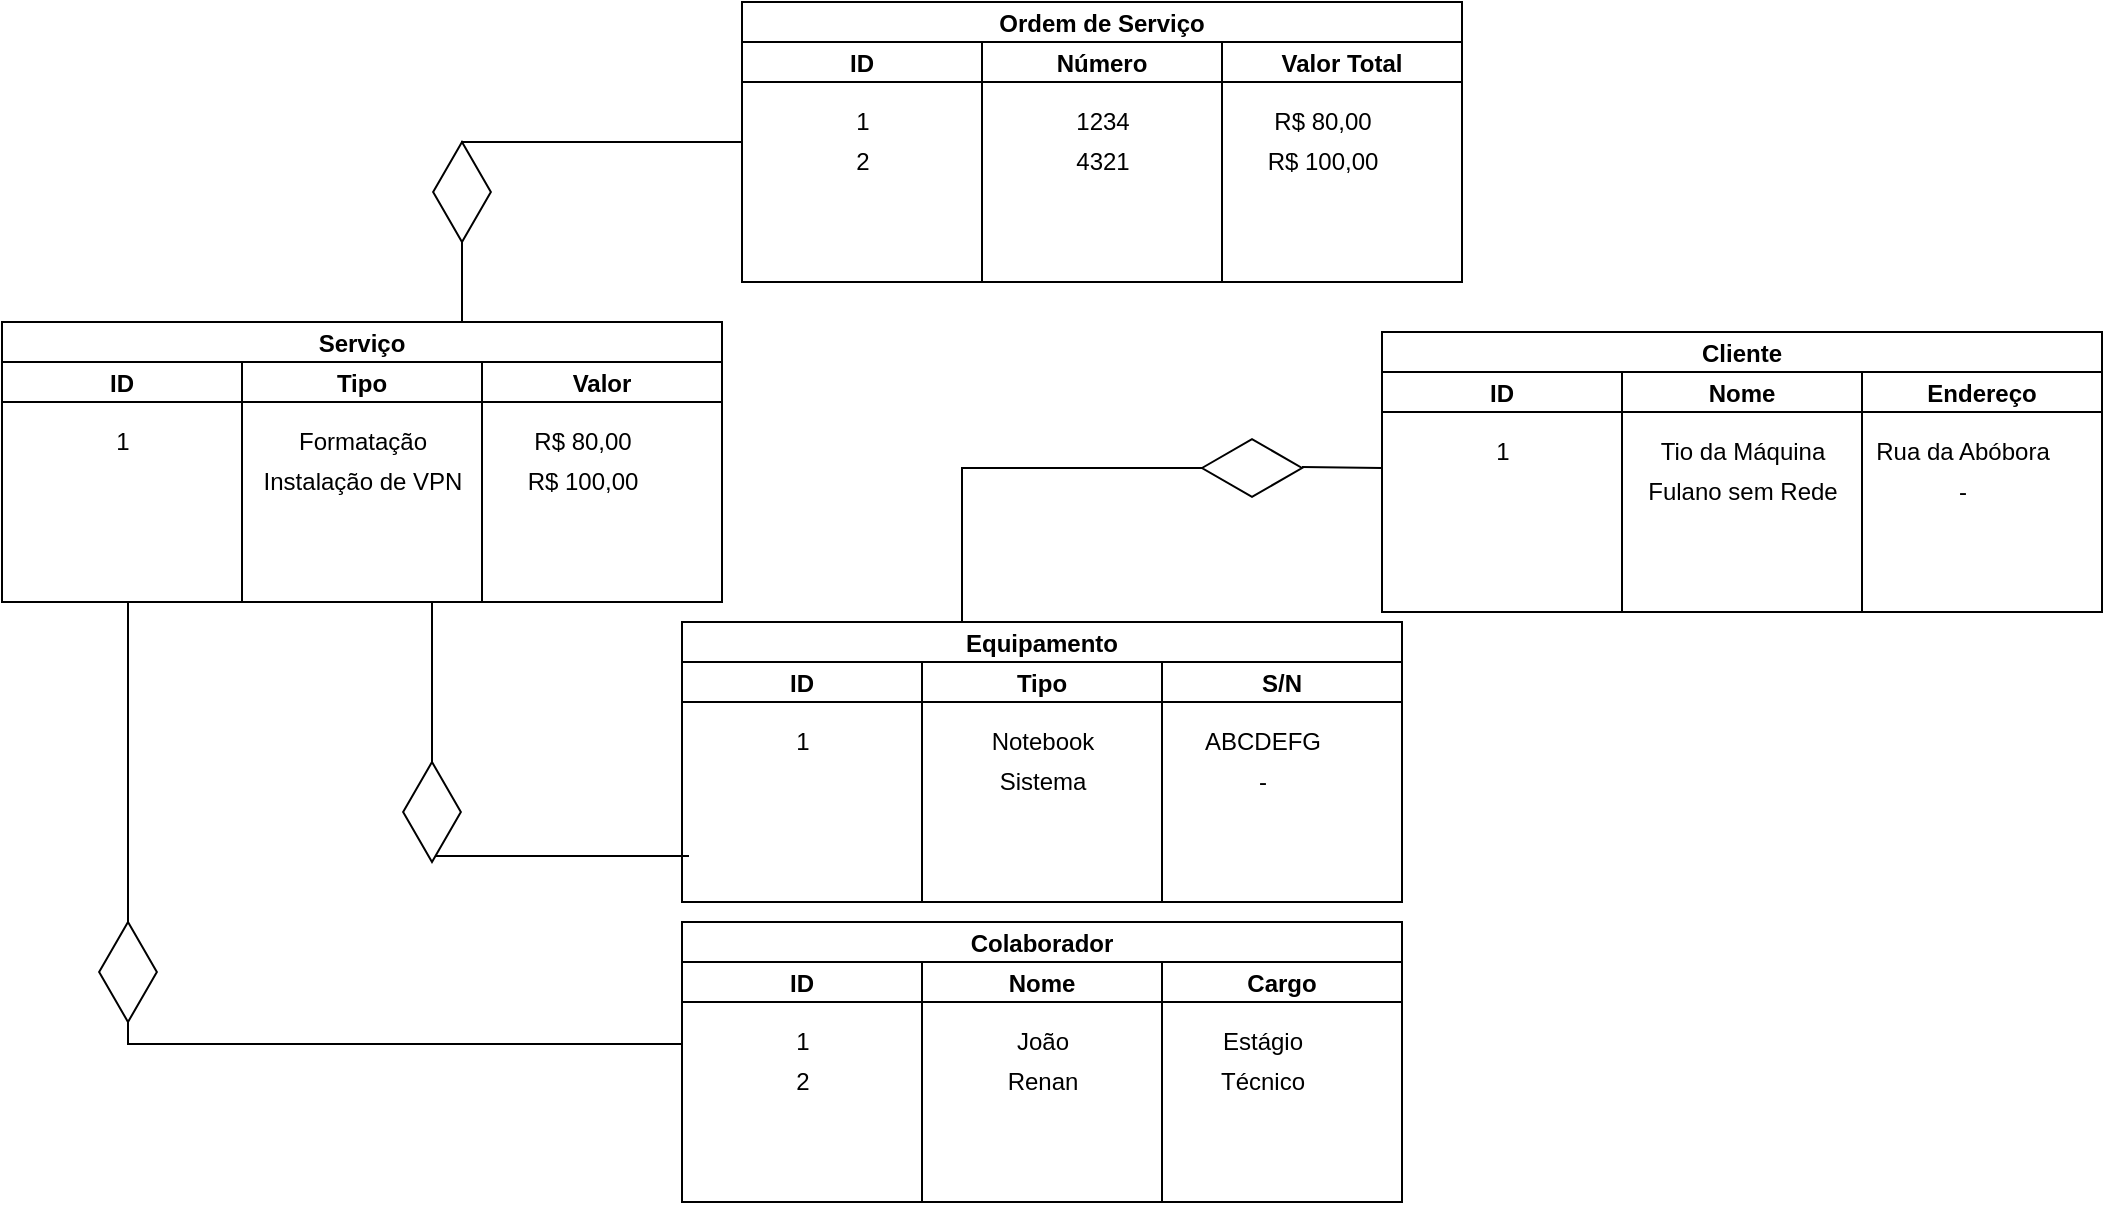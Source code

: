 <mxfile version="17.4.0" type="github">
  <diagram id="lMBrlm8vNXQDMw0H5nZM" name="Page-1">
    <mxGraphModel dx="1888" dy="584" grid="1" gridSize="10" guides="1" tooltips="1" connect="1" arrows="1" fold="1" page="1" pageScale="1" pageWidth="827" pageHeight="1169" math="0" shadow="0">
      <root>
        <mxCell id="0" />
        <mxCell id="1" parent="0" />
        <mxCell id="IsriQ1lE6_1nfN0uw5-a-104" value="" style="shape=partialRectangle;whiteSpace=wrap;html=1;bottom=0;right=0;fillColor=none;" parent="1" vertex="1">
          <mxGeometry x="130" y="80" width="140" height="90" as="geometry" />
        </mxCell>
        <mxCell id="IsriQ1lE6_1nfN0uw5-a-105" value="" style="shape=partialRectangle;whiteSpace=wrap;html=1;bottom=0;right=0;fillColor=none;rotation=-90;" parent="1" vertex="1">
          <mxGeometry x="116" y="310" width="126" height="128" as="geometry" />
        </mxCell>
        <mxCell id="IsriQ1lE6_1nfN0uw5-a-108" value="" style="html=1;whiteSpace=wrap;aspect=fixed;shape=isoRectangle;" parent="1" vertex="1">
          <mxGeometry x="500" y="228" width="50" height="30" as="geometry" />
        </mxCell>
        <mxCell id="IsriQ1lE6_1nfN0uw5-a-109" value="" style="html=1;whiteSpace=wrap;aspect=fixed;shape=isoRectangle;direction=south;" parent="1" vertex="1">
          <mxGeometry x="100" y="390" width="30" height="50" as="geometry" />
        </mxCell>
        <mxCell id="IsriQ1lE6_1nfN0uw5-a-110" value="" style="html=1;whiteSpace=wrap;aspect=fixed;shape=isoRectangle;direction=south;" parent="1" vertex="1">
          <mxGeometry x="115" y="80" width="30" height="50" as="geometry" />
        </mxCell>
        <mxCell id="_zx3jNqmu_vyL-IkOqmQ-4" value="Ordem de Serviço" style="swimlane;childLayout=stackLayout;resizeParent=1;resizeParentMax=0;startSize=20;" vertex="1" parent="1">
          <mxGeometry x="270" y="10" width="360" height="140" as="geometry" />
        </mxCell>
        <mxCell id="_zx3jNqmu_vyL-IkOqmQ-5" value="ID" style="swimlane;startSize=20;" vertex="1" parent="_zx3jNqmu_vyL-IkOqmQ-4">
          <mxGeometry y="20" width="120" height="120" as="geometry" />
        </mxCell>
        <mxCell id="_zx3jNqmu_vyL-IkOqmQ-8" value="1" style="text;html=1;align=center;verticalAlign=middle;resizable=0;points=[];autosize=1;strokeColor=none;fillColor=none;" vertex="1" parent="_zx3jNqmu_vyL-IkOqmQ-5">
          <mxGeometry x="50" y="30" width="20" height="20" as="geometry" />
        </mxCell>
        <mxCell id="_zx3jNqmu_vyL-IkOqmQ-6" value="Número" style="swimlane;startSize=20;" vertex="1" parent="_zx3jNqmu_vyL-IkOqmQ-4">
          <mxGeometry x="120" y="20" width="120" height="120" as="geometry" />
        </mxCell>
        <mxCell id="_zx3jNqmu_vyL-IkOqmQ-9" value="1234" style="text;html=1;align=center;verticalAlign=middle;resizable=0;points=[];autosize=1;strokeColor=none;fillColor=none;" vertex="1" parent="_zx3jNqmu_vyL-IkOqmQ-6">
          <mxGeometry x="40" y="30" width="40" height="20" as="geometry" />
        </mxCell>
        <mxCell id="_zx3jNqmu_vyL-IkOqmQ-12" value="4321" style="text;html=1;align=center;verticalAlign=middle;resizable=0;points=[];autosize=1;strokeColor=none;fillColor=none;" vertex="1" parent="_zx3jNqmu_vyL-IkOqmQ-6">
          <mxGeometry x="40" y="50" width="40" height="20" as="geometry" />
        </mxCell>
        <mxCell id="_zx3jNqmu_vyL-IkOqmQ-7" value="Valor Total" style="swimlane;startSize=20;" vertex="1" parent="_zx3jNqmu_vyL-IkOqmQ-4">
          <mxGeometry x="240" y="20" width="120" height="120" as="geometry" />
        </mxCell>
        <mxCell id="_zx3jNqmu_vyL-IkOqmQ-10" value="R$ 80,00" style="text;html=1;align=center;verticalAlign=middle;resizable=0;points=[];autosize=1;strokeColor=none;fillColor=none;" vertex="1" parent="_zx3jNqmu_vyL-IkOqmQ-7">
          <mxGeometry x="20" y="30" width="60" height="20" as="geometry" />
        </mxCell>
        <mxCell id="_zx3jNqmu_vyL-IkOqmQ-13" value="R$ 100,00" style="text;html=1;align=center;verticalAlign=middle;resizable=0;points=[];autosize=1;strokeColor=none;fillColor=none;" vertex="1" parent="_zx3jNqmu_vyL-IkOqmQ-7">
          <mxGeometry x="15" y="50" width="70" height="20" as="geometry" />
        </mxCell>
        <mxCell id="_zx3jNqmu_vyL-IkOqmQ-11" value="2" style="text;html=1;align=center;verticalAlign=middle;resizable=0;points=[];autosize=1;strokeColor=none;fillColor=none;" vertex="1" parent="1">
          <mxGeometry x="320" y="80" width="20" height="20" as="geometry" />
        </mxCell>
        <mxCell id="_zx3jNqmu_vyL-IkOqmQ-14" value="Serviço" style="swimlane;childLayout=stackLayout;resizeParent=1;resizeParentMax=0;startSize=20;" vertex="1" parent="1">
          <mxGeometry x="-100" y="170" width="360" height="140" as="geometry" />
        </mxCell>
        <mxCell id="_zx3jNqmu_vyL-IkOqmQ-15" value="ID" style="swimlane;startSize=20;" vertex="1" parent="_zx3jNqmu_vyL-IkOqmQ-14">
          <mxGeometry y="20" width="120" height="120" as="geometry" />
        </mxCell>
        <mxCell id="_zx3jNqmu_vyL-IkOqmQ-16" value="1" style="text;html=1;align=center;verticalAlign=middle;resizable=0;points=[];autosize=1;strokeColor=none;fillColor=none;" vertex="1" parent="_zx3jNqmu_vyL-IkOqmQ-15">
          <mxGeometry x="50" y="30" width="20" height="20" as="geometry" />
        </mxCell>
        <mxCell id="_zx3jNqmu_vyL-IkOqmQ-17" value="Tipo" style="swimlane;startSize=20;" vertex="1" parent="_zx3jNqmu_vyL-IkOqmQ-14">
          <mxGeometry x="120" y="20" width="120" height="120" as="geometry" />
        </mxCell>
        <mxCell id="_zx3jNqmu_vyL-IkOqmQ-18" value="Formatação" style="text;html=1;align=center;verticalAlign=middle;resizable=0;points=[];autosize=1;strokeColor=none;fillColor=none;" vertex="1" parent="_zx3jNqmu_vyL-IkOqmQ-17">
          <mxGeometry x="20" y="30" width="80" height="20" as="geometry" />
        </mxCell>
        <mxCell id="_zx3jNqmu_vyL-IkOqmQ-19" value="Instalação de VPN" style="text;html=1;align=center;verticalAlign=middle;resizable=0;points=[];autosize=1;strokeColor=none;fillColor=none;" vertex="1" parent="_zx3jNqmu_vyL-IkOqmQ-17">
          <mxGeometry x="5" y="50" width="110" height="20" as="geometry" />
        </mxCell>
        <mxCell id="_zx3jNqmu_vyL-IkOqmQ-20" value="Valor" style="swimlane;startSize=20;" vertex="1" parent="_zx3jNqmu_vyL-IkOqmQ-14">
          <mxGeometry x="240" y="20" width="120" height="120" as="geometry" />
        </mxCell>
        <mxCell id="_zx3jNqmu_vyL-IkOqmQ-21" value="R$ 80,00" style="text;html=1;align=center;verticalAlign=middle;resizable=0;points=[];autosize=1;strokeColor=none;fillColor=none;" vertex="1" parent="_zx3jNqmu_vyL-IkOqmQ-20">
          <mxGeometry x="20" y="30" width="60" height="20" as="geometry" />
        </mxCell>
        <mxCell id="_zx3jNqmu_vyL-IkOqmQ-22" value="R$ 100,00" style="text;html=1;align=center;verticalAlign=middle;resizable=0;points=[];autosize=1;strokeColor=none;fillColor=none;" vertex="1" parent="_zx3jNqmu_vyL-IkOqmQ-20">
          <mxGeometry x="15" y="50" width="70" height="20" as="geometry" />
        </mxCell>
        <mxCell id="_zx3jNqmu_vyL-IkOqmQ-23" value="Equipamento" style="swimlane;childLayout=stackLayout;resizeParent=1;resizeParentMax=0;startSize=20;" vertex="1" parent="1">
          <mxGeometry x="240" y="320" width="360" height="140" as="geometry" />
        </mxCell>
        <mxCell id="_zx3jNqmu_vyL-IkOqmQ-24" value="ID" style="swimlane;startSize=20;" vertex="1" parent="_zx3jNqmu_vyL-IkOqmQ-23">
          <mxGeometry y="20" width="120" height="120" as="geometry" />
        </mxCell>
        <mxCell id="_zx3jNqmu_vyL-IkOqmQ-25" value="1" style="text;html=1;align=center;verticalAlign=middle;resizable=0;points=[];autosize=1;strokeColor=none;fillColor=none;" vertex="1" parent="_zx3jNqmu_vyL-IkOqmQ-24">
          <mxGeometry x="50" y="30" width="20" height="20" as="geometry" />
        </mxCell>
        <mxCell id="_zx3jNqmu_vyL-IkOqmQ-26" value="Tipo" style="swimlane;startSize=20;" vertex="1" parent="_zx3jNqmu_vyL-IkOqmQ-23">
          <mxGeometry x="120" y="20" width="120" height="120" as="geometry" />
        </mxCell>
        <mxCell id="_zx3jNqmu_vyL-IkOqmQ-27" value="Notebook" style="text;html=1;align=center;verticalAlign=middle;resizable=0;points=[];autosize=1;strokeColor=none;fillColor=none;" vertex="1" parent="_zx3jNqmu_vyL-IkOqmQ-26">
          <mxGeometry x="25" y="30" width="70" height="20" as="geometry" />
        </mxCell>
        <mxCell id="_zx3jNqmu_vyL-IkOqmQ-28" value="Sistema" style="text;html=1;align=center;verticalAlign=middle;resizable=0;points=[];autosize=1;strokeColor=none;fillColor=none;" vertex="1" parent="_zx3jNqmu_vyL-IkOqmQ-26">
          <mxGeometry x="30" y="50" width="60" height="20" as="geometry" />
        </mxCell>
        <mxCell id="_zx3jNqmu_vyL-IkOqmQ-29" value="S/N" style="swimlane;startSize=20;" vertex="1" parent="_zx3jNqmu_vyL-IkOqmQ-23">
          <mxGeometry x="240" y="20" width="120" height="120" as="geometry" />
        </mxCell>
        <mxCell id="_zx3jNqmu_vyL-IkOqmQ-30" value="ABCDEFG" style="text;html=1;align=center;verticalAlign=middle;resizable=0;points=[];autosize=1;strokeColor=none;fillColor=none;" vertex="1" parent="_zx3jNqmu_vyL-IkOqmQ-29">
          <mxGeometry x="15" y="30" width="70" height="20" as="geometry" />
        </mxCell>
        <mxCell id="_zx3jNqmu_vyL-IkOqmQ-31" value="-" style="text;html=1;align=center;verticalAlign=middle;resizable=0;points=[];autosize=1;strokeColor=none;fillColor=none;" vertex="1" parent="_zx3jNqmu_vyL-IkOqmQ-29">
          <mxGeometry x="40" y="50" width="20" height="20" as="geometry" />
        </mxCell>
        <mxCell id="_zx3jNqmu_vyL-IkOqmQ-34" value="Cliente" style="swimlane;childLayout=stackLayout;resizeParent=1;resizeParentMax=0;startSize=20;" vertex="1" parent="1">
          <mxGeometry x="590" y="175" width="360" height="140" as="geometry" />
        </mxCell>
        <mxCell id="_zx3jNqmu_vyL-IkOqmQ-35" value="ID" style="swimlane;startSize=20;" vertex="1" parent="_zx3jNqmu_vyL-IkOqmQ-34">
          <mxGeometry y="20" width="120" height="120" as="geometry" />
        </mxCell>
        <mxCell id="_zx3jNqmu_vyL-IkOqmQ-36" value="1" style="text;html=1;align=center;verticalAlign=middle;resizable=0;points=[];autosize=1;strokeColor=none;fillColor=none;" vertex="1" parent="_zx3jNqmu_vyL-IkOqmQ-35">
          <mxGeometry x="50" y="30" width="20" height="20" as="geometry" />
        </mxCell>
        <mxCell id="_zx3jNqmu_vyL-IkOqmQ-37" value="Nome" style="swimlane;startSize=20;" vertex="1" parent="_zx3jNqmu_vyL-IkOqmQ-34">
          <mxGeometry x="120" y="20" width="120" height="120" as="geometry" />
        </mxCell>
        <mxCell id="_zx3jNqmu_vyL-IkOqmQ-38" value="Tio da Máquina" style="text;html=1;align=center;verticalAlign=middle;resizable=0;points=[];autosize=1;strokeColor=none;fillColor=none;" vertex="1" parent="_zx3jNqmu_vyL-IkOqmQ-37">
          <mxGeometry x="10" y="30" width="100" height="20" as="geometry" />
        </mxCell>
        <mxCell id="_zx3jNqmu_vyL-IkOqmQ-39" value="Fulano sem Rede" style="text;html=1;align=center;verticalAlign=middle;resizable=0;points=[];autosize=1;strokeColor=none;fillColor=none;" vertex="1" parent="_zx3jNqmu_vyL-IkOqmQ-37">
          <mxGeometry x="5" y="50" width="110" height="20" as="geometry" />
        </mxCell>
        <mxCell id="_zx3jNqmu_vyL-IkOqmQ-40" value="Endereço" style="swimlane;startSize=20;" vertex="1" parent="_zx3jNqmu_vyL-IkOqmQ-34">
          <mxGeometry x="240" y="20" width="120" height="120" as="geometry" />
        </mxCell>
        <mxCell id="_zx3jNqmu_vyL-IkOqmQ-41" value="Rua da Abóbora" style="text;html=1;align=center;verticalAlign=middle;resizable=0;points=[];autosize=1;strokeColor=none;fillColor=none;" vertex="1" parent="_zx3jNqmu_vyL-IkOqmQ-40">
          <mxGeometry y="30" width="100" height="20" as="geometry" />
        </mxCell>
        <mxCell id="_zx3jNqmu_vyL-IkOqmQ-42" value="-" style="text;html=1;align=center;verticalAlign=middle;resizable=0;points=[];autosize=1;strokeColor=none;fillColor=none;" vertex="1" parent="_zx3jNqmu_vyL-IkOqmQ-40">
          <mxGeometry x="40" y="50" width="20" height="20" as="geometry" />
        </mxCell>
        <mxCell id="_zx3jNqmu_vyL-IkOqmQ-44" value="" style="shape=partialRectangle;whiteSpace=wrap;html=1;bottom=0;right=0;fillColor=none;" vertex="1" parent="1">
          <mxGeometry x="380" y="243" width="120" height="77" as="geometry" />
        </mxCell>
        <mxCell id="_zx3jNqmu_vyL-IkOqmQ-45" value="" style="endArrow=none;html=1;rounded=0;" edge="1" parent="1">
          <mxGeometry width="50" height="50" relative="1" as="geometry">
            <mxPoint x="550" y="242.5" as="sourcePoint" />
            <mxPoint x="590" y="243" as="targetPoint" />
          </mxGeometry>
        </mxCell>
        <mxCell id="_zx3jNqmu_vyL-IkOqmQ-46" value="Colaborador" style="swimlane;childLayout=stackLayout;resizeParent=1;resizeParentMax=0;startSize=20;" vertex="1" parent="1">
          <mxGeometry x="240" y="470" width="360" height="140" as="geometry" />
        </mxCell>
        <mxCell id="_zx3jNqmu_vyL-IkOqmQ-47" value="ID" style="swimlane;startSize=20;" vertex="1" parent="_zx3jNqmu_vyL-IkOqmQ-46">
          <mxGeometry y="20" width="120" height="120" as="geometry" />
        </mxCell>
        <mxCell id="_zx3jNqmu_vyL-IkOqmQ-48" value="1" style="text;html=1;align=center;verticalAlign=middle;resizable=0;points=[];autosize=1;strokeColor=none;fillColor=none;" vertex="1" parent="_zx3jNqmu_vyL-IkOqmQ-47">
          <mxGeometry x="50" y="30" width="20" height="20" as="geometry" />
        </mxCell>
        <mxCell id="_zx3jNqmu_vyL-IkOqmQ-55" value="2&lt;br&gt;" style="text;html=1;align=center;verticalAlign=middle;resizable=0;points=[];autosize=1;strokeColor=none;fillColor=none;" vertex="1" parent="_zx3jNqmu_vyL-IkOqmQ-47">
          <mxGeometry x="50" y="50" width="20" height="20" as="geometry" />
        </mxCell>
        <mxCell id="_zx3jNqmu_vyL-IkOqmQ-49" value="Nome" style="swimlane;startSize=20;" vertex="1" parent="_zx3jNqmu_vyL-IkOqmQ-46">
          <mxGeometry x="120" y="20" width="120" height="120" as="geometry" />
        </mxCell>
        <mxCell id="_zx3jNqmu_vyL-IkOqmQ-50" value="João" style="text;html=1;align=center;verticalAlign=middle;resizable=0;points=[];autosize=1;strokeColor=none;fillColor=none;" vertex="1" parent="_zx3jNqmu_vyL-IkOqmQ-49">
          <mxGeometry x="40" y="30" width="40" height="20" as="geometry" />
        </mxCell>
        <mxCell id="_zx3jNqmu_vyL-IkOqmQ-51" value="Renan" style="text;html=1;align=center;verticalAlign=middle;resizable=0;points=[];autosize=1;strokeColor=none;fillColor=none;" vertex="1" parent="_zx3jNqmu_vyL-IkOqmQ-49">
          <mxGeometry x="35" y="50" width="50" height="20" as="geometry" />
        </mxCell>
        <mxCell id="_zx3jNqmu_vyL-IkOqmQ-52" value="Cargo" style="swimlane;startSize=20;" vertex="1" parent="_zx3jNqmu_vyL-IkOqmQ-46">
          <mxGeometry x="240" y="20" width="120" height="120" as="geometry" />
        </mxCell>
        <mxCell id="_zx3jNqmu_vyL-IkOqmQ-53" value="Estágio" style="text;html=1;align=center;verticalAlign=middle;resizable=0;points=[];autosize=1;strokeColor=none;fillColor=none;" vertex="1" parent="_zx3jNqmu_vyL-IkOqmQ-52">
          <mxGeometry x="20" y="30" width="60" height="20" as="geometry" />
        </mxCell>
        <mxCell id="_zx3jNqmu_vyL-IkOqmQ-54" value="Técnico" style="text;html=1;align=center;verticalAlign=middle;resizable=0;points=[];autosize=1;strokeColor=none;fillColor=none;" vertex="1" parent="_zx3jNqmu_vyL-IkOqmQ-52">
          <mxGeometry x="20" y="50" width="60" height="20" as="geometry" />
        </mxCell>
        <mxCell id="_zx3jNqmu_vyL-IkOqmQ-56" value="" style="shape=partialRectangle;whiteSpace=wrap;html=1;bottom=0;right=0;fillColor=none;rotation=-90;" vertex="1" parent="1">
          <mxGeometry x="-9" y="283" width="220" height="276" as="geometry" />
        </mxCell>
        <mxCell id="_zx3jNqmu_vyL-IkOqmQ-57" value="" style="html=1;whiteSpace=wrap;aspect=fixed;shape=isoRectangle;direction=south;" vertex="1" parent="1">
          <mxGeometry x="-52" y="470" width="30" height="50" as="geometry" />
        </mxCell>
      </root>
    </mxGraphModel>
  </diagram>
</mxfile>
